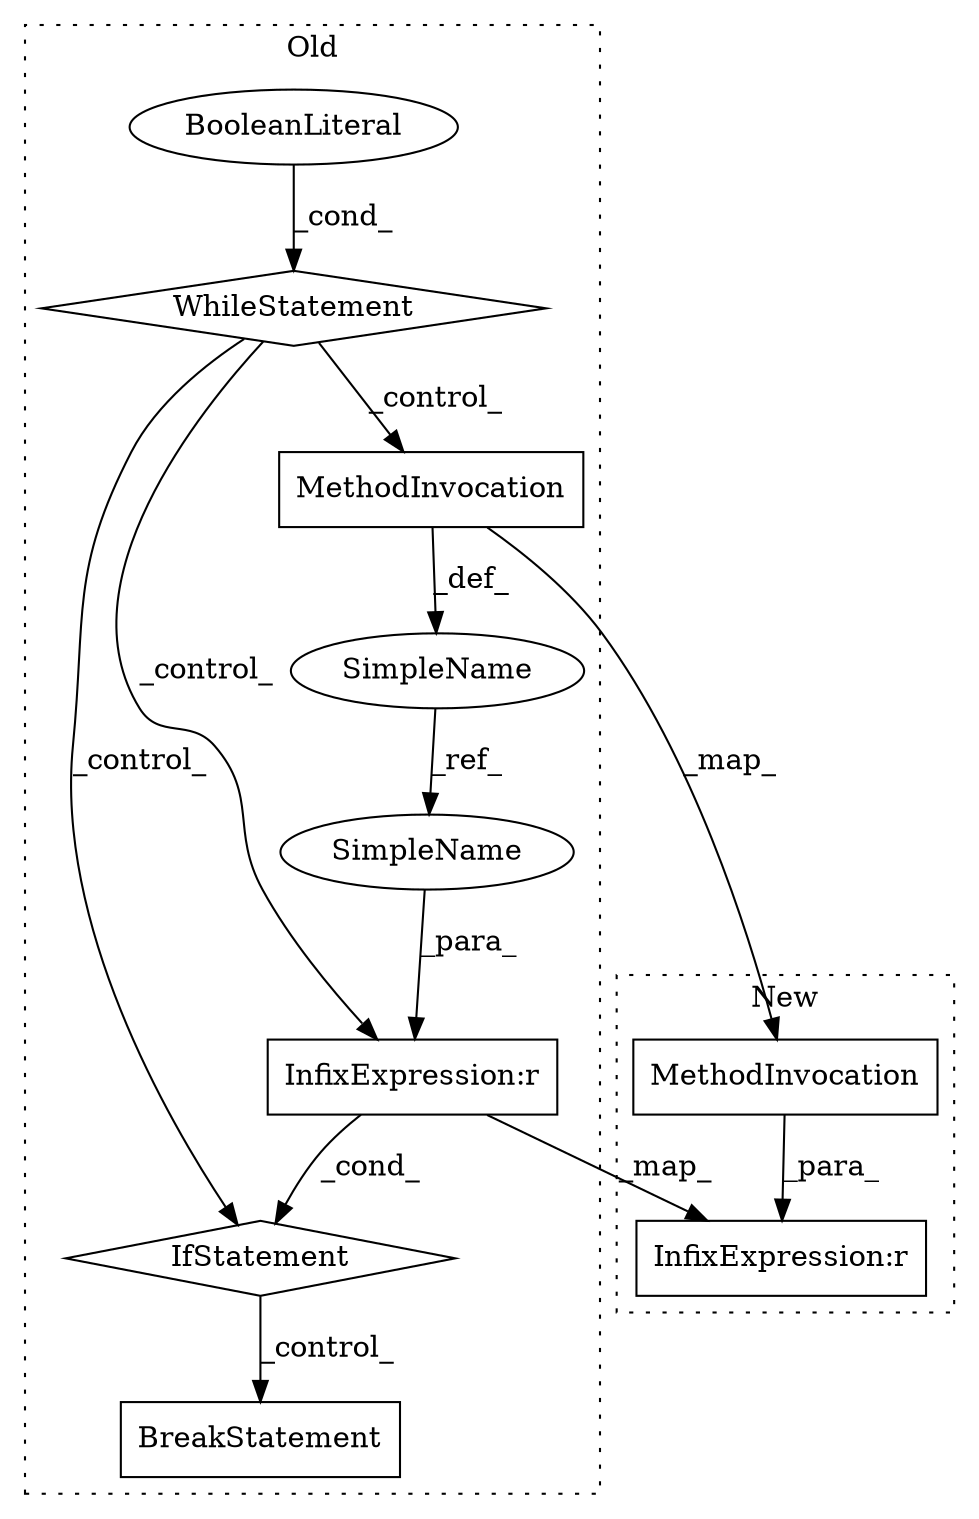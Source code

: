 digraph G {
subgraph cluster0 {
1 [label="BooleanLiteral" a="9" s="6553" l="4" shape="ellipse"];
2 [label="BreakStatement" a="10" s="6620" l="6" shape="box"];
3 [label="IfStatement" a="25" s="6597,6608" l="4,2" shape="diamond"];
4 [label="MethodInvocation" a="32" s="6580,6588" l="5,1" shape="box"];
6 [label="SimpleName" a="42" s="6601" l="1" shape="ellipse"];
7 [label="SimpleName" a="42" s="6571" l="1" shape="ellipse"];
8 [label="WhileStatement" a="61" s="6546,6557" l="7,2" shape="diamond"];
9 [label="InfixExpression:r" a="27" s="6602" l="4" shape="box"];
label = "Old";
style="dotted";
}
subgraph cluster1 {
5 [label="MethodInvocation" a="32" s="6558,6566" l="5,1" shape="box"];
10 [label="InfixExpression:r" a="27" s="6567" l="4" shape="box"];
label = "New";
style="dotted";
}
1 -> 8 [label="_cond_"];
3 -> 2 [label="_control_"];
4 -> 7 [label="_def_"];
4 -> 5 [label="_map_"];
5 -> 10 [label="_para_"];
6 -> 9 [label="_para_"];
7 -> 6 [label="_ref_"];
8 -> 9 [label="_control_"];
8 -> 3 [label="_control_"];
8 -> 4 [label="_control_"];
9 -> 10 [label="_map_"];
9 -> 3 [label="_cond_"];
}